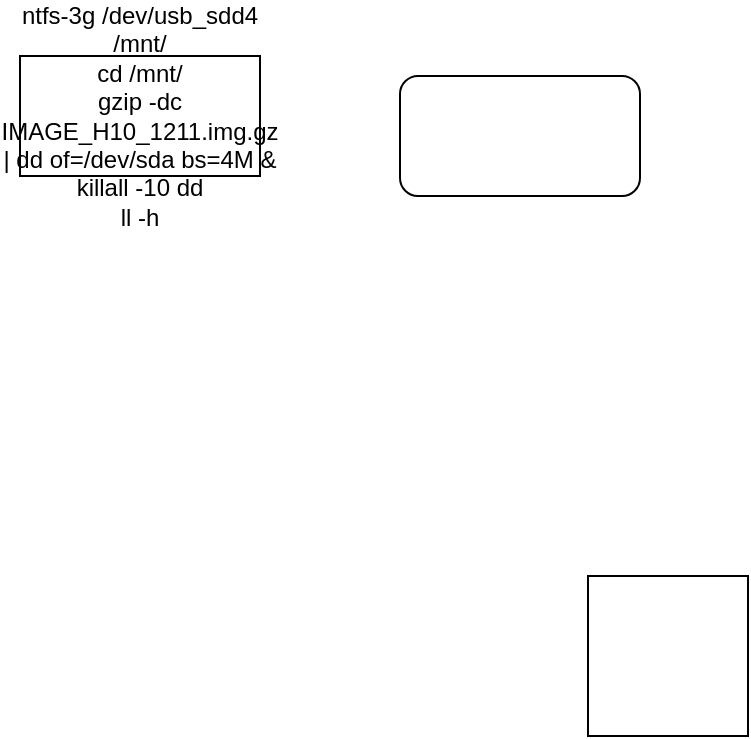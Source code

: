 <mxfile version="22.1.8" type="github">
  <diagram name="第 1 页" id="M2_hugj0WqC0xDL2HEWC">
    <mxGraphModel dx="1386" dy="759" grid="1" gridSize="10" guides="1" tooltips="1" connect="1" arrows="1" fold="1" page="1" pageScale="1" pageWidth="827" pageHeight="1169" math="0" shadow="0">
      <root>
        <mxCell id="0" />
        <mxCell id="1" parent="0" />
        <mxCell id="DBOzGyQxYbTkrzck7fMf-1" value="&lt;div&gt;ntfs-3g /dev/usb_sdd4 /mnt/&lt;/div&gt;&lt;div&gt;cd /mnt/&lt;/div&gt;&lt;div&gt;gzip -dc IMAGE_H10_1211.img.gz | dd of=/dev/sda bs=4M &amp;amp;&lt;/div&gt;&lt;div&gt;killall -10 dd&lt;/div&gt;&lt;div&gt;ll -h&lt;/div&gt;" style="rounded=0;whiteSpace=wrap;html=1;" vertex="1" parent="1">
          <mxGeometry x="130" y="150" width="120" height="60" as="geometry" />
        </mxCell>
        <mxCell id="DBOzGyQxYbTkrzck7fMf-2" value="" style="rounded=1;whiteSpace=wrap;html=1;" vertex="1" parent="1">
          <mxGeometry x="320" y="160" width="120" height="60" as="geometry" />
        </mxCell>
        <mxCell id="DBOzGyQxYbTkrzck7fMf-3" value="" style="whiteSpace=wrap;html=1;aspect=fixed;" vertex="1" parent="1">
          <mxGeometry x="414" y="410" width="80" height="80" as="geometry" />
        </mxCell>
      </root>
    </mxGraphModel>
  </diagram>
</mxfile>
